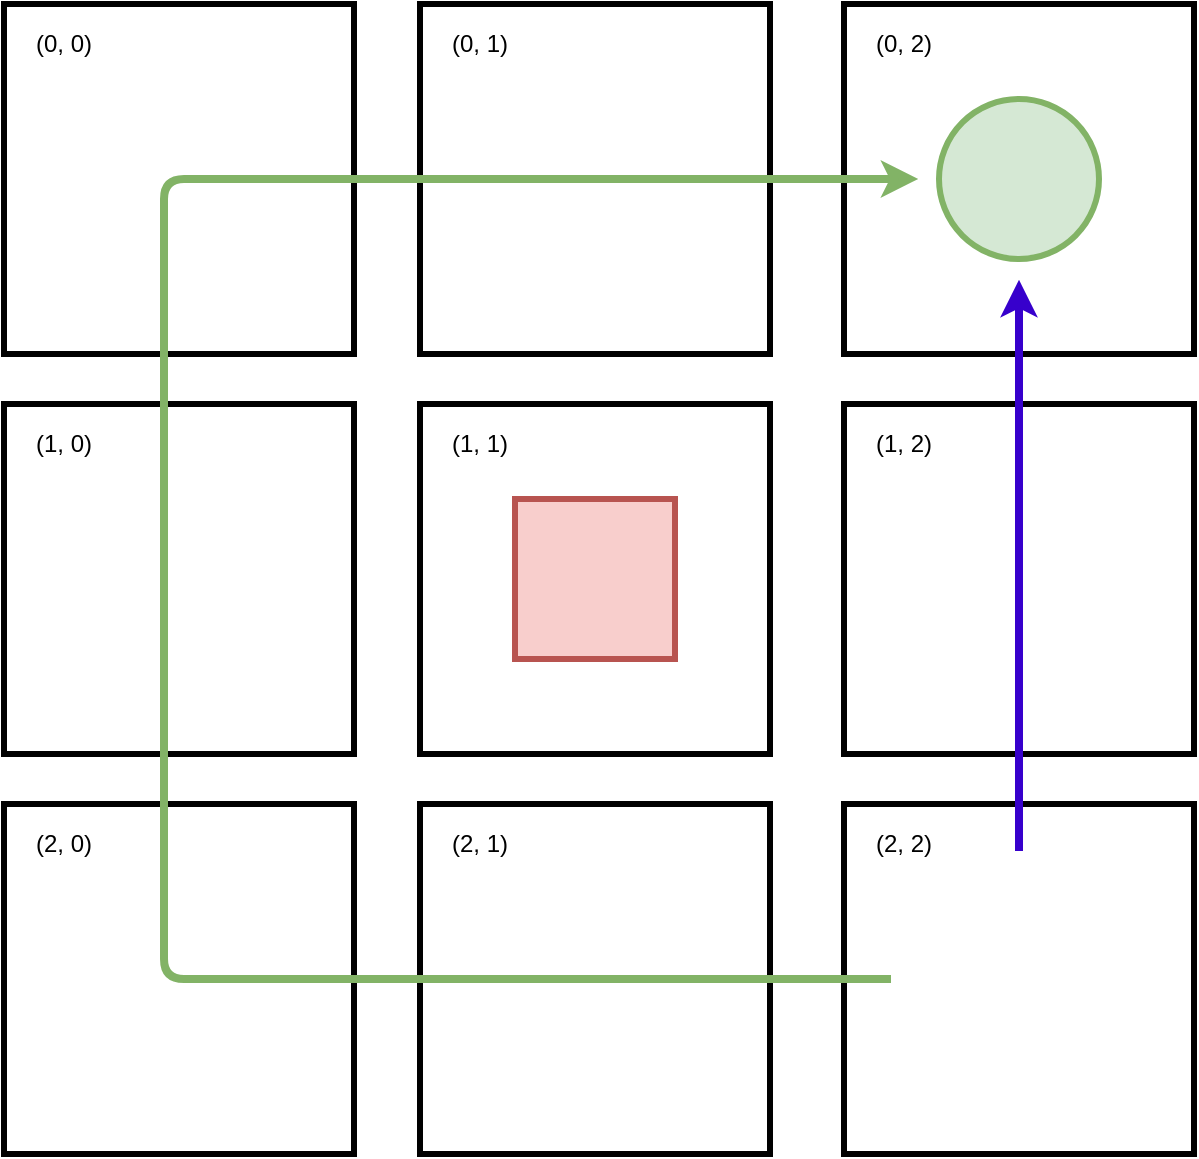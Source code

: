 <mxfile version="17.1.1" type="github">
  <diagram id="oSBv7I8WQN_I8xE74gAm" name="Page-1">
    <mxGraphModel dx="796" dy="444" grid="1" gridSize="10" guides="1" tooltips="1" connect="1" arrows="1" fold="1" page="1" pageScale="1" pageWidth="850" pageHeight="1100" math="0" shadow="0">
      <root>
        <mxCell id="0" />
        <mxCell id="1" parent="0" />
        <mxCell id="MwTU6Ee-RyGC1BdbysCh-8" value="" style="whiteSpace=wrap;html=1;aspect=fixed;strokeWidth=3;" parent="1" vertex="1">
          <mxGeometry x="338" y="720" width="175" height="175" as="geometry" />
        </mxCell>
        <mxCell id="MwTU6Ee-RyGC1BdbysCh-10" value="" style="whiteSpace=wrap;html=1;aspect=fixed;strokeWidth=3;" parent="1" vertex="1">
          <mxGeometry x="550" y="720" width="175" height="175" as="geometry" />
        </mxCell>
        <mxCell id="MwTU6Ee-RyGC1BdbysCh-11" value="" style="whiteSpace=wrap;html=1;aspect=fixed;strokeWidth=3;" parent="1" vertex="1">
          <mxGeometry x="130" y="720" width="175" height="175" as="geometry" />
        </mxCell>
        <mxCell id="MwTU6Ee-RyGC1BdbysCh-12" value="" style="whiteSpace=wrap;html=1;aspect=fixed;strokeWidth=3;" parent="1" vertex="1">
          <mxGeometry x="130" y="520" width="175" height="175" as="geometry" />
        </mxCell>
        <mxCell id="MwTU6Ee-RyGC1BdbysCh-13" value="" style="whiteSpace=wrap;html=1;aspect=fixed;strokeWidth=3;" parent="1" vertex="1">
          <mxGeometry x="338" y="520" width="175" height="175" as="geometry" />
        </mxCell>
        <mxCell id="MwTU6Ee-RyGC1BdbysCh-14" value="" style="whiteSpace=wrap;html=1;aspect=fixed;strokeWidth=3;" parent="1" vertex="1">
          <mxGeometry x="550" y="520" width="175" height="175" as="geometry" />
        </mxCell>
        <mxCell id="MwTU6Ee-RyGC1BdbysCh-15" value="" style="whiteSpace=wrap;html=1;aspect=fixed;strokeWidth=3;" parent="1" vertex="1">
          <mxGeometry x="338" y="320" width="175" height="175" as="geometry" />
        </mxCell>
        <mxCell id="MwTU6Ee-RyGC1BdbysCh-16" value="" style="whiteSpace=wrap;html=1;aspect=fixed;strokeWidth=3;" parent="1" vertex="1">
          <mxGeometry x="130" y="320" width="175" height="175" as="geometry" />
        </mxCell>
        <mxCell id="MwTU6Ee-RyGC1BdbysCh-17" value="" style="whiteSpace=wrap;html=1;aspect=fixed;strokeWidth=3;" parent="1" vertex="1">
          <mxGeometry x="550" y="320" width="175" height="175" as="geometry" />
        </mxCell>
        <mxCell id="MwTU6Ee-RyGC1BdbysCh-24" style="edgeStyle=orthogonalEdgeStyle;rounded=1;orthogonalLoop=1;jettySize=auto;html=1;exitX=0;exitY=0.5;exitDx=0;exitDy=0;fillColor=#d5e8d4;strokeColor=#82b366;strokeWidth=4;jumpStyle=none;jumpSize=5;sourcePerimeterSpacing=0;targetPerimeterSpacing=-1;entryX=0;entryY=0.5;entryDx=0;entryDy=0;" parent="1" source="MwTU6Ee-RyGC1BdbysCh-18" target="MwTU6Ee-RyGC1BdbysCh-27" edge="1">
          <mxGeometry relative="1" as="geometry">
            <mxPoint x="360" y="408" as="targetPoint" />
            <Array as="points">
              <mxPoint x="210" y="808" />
              <mxPoint x="210" y="408" />
            </Array>
          </mxGeometry>
        </mxCell>
        <mxCell id="MwTU6Ee-RyGC1BdbysCh-18" value="" style="shape=image;html=1;verticalAlign=top;verticalLabelPosition=bottom;labelBackgroundColor=#ffffff;imageAspect=0;aspect=fixed;image=https://cdn1.iconfinder.com/data/icons/unicons-line-vol-5/24/robot-128.png;strokeWidth=3;" parent="1" vertex="1">
          <mxGeometry x="573.5" y="743.5" width="128" height="128" as="geometry" />
        </mxCell>
        <mxCell id="MwTU6Ee-RyGC1BdbysCh-20" value="" style="shape=image;html=1;verticalAlign=top;verticalLabelPosition=bottom;labelBackgroundColor=#ffffff;imageAspect=0;aspect=fixed;image=https://cdn2.iconfinder.com/data/icons/nasty/60/trash_waste-128.png;strokeWidth=3;opacity=60;" parent="1" vertex="1">
          <mxGeometry x="589.25" y="559.25" width="96.5" height="96.5" as="geometry" />
        </mxCell>
        <mxCell id="MwTU6Ee-RyGC1BdbysCh-19" value="" style="ellipse;whiteSpace=wrap;html=1;aspect=fixed;strokeWidth=3;fillColor=#d5e8d4;strokeColor=#82b366;" parent="1" vertex="1">
          <mxGeometry x="597.5" y="367.5" width="80" height="80" as="geometry" />
        </mxCell>
        <mxCell id="MwTU6Ee-RyGC1BdbysCh-22" value="" style="whiteSpace=wrap;html=1;aspect=fixed;strokeWidth=3;fillColor=#f8cecc;strokeColor=#b85450;" parent="1" vertex="1">
          <mxGeometry x="385.5" y="567.5" width="80" height="80" as="geometry" />
        </mxCell>
        <mxCell id="MwTU6Ee-RyGC1BdbysCh-27" value="" style="ellipse;whiteSpace=wrap;html=1;aspect=fixed;strokeWidth=3;opacity=60;strokeColor=none;fillColor=none;" parent="1" vertex="1">
          <mxGeometry x="587.13" y="357.13" width="100.75" height="100.75" as="geometry" />
        </mxCell>
        <mxCell id="2yRlIvZrULuBHtW3QeTp-1" value="(0, 0)" style="text;html=1;strokeColor=none;fillColor=none;align=center;verticalAlign=middle;whiteSpace=wrap;rounded=0;" vertex="1" parent="1">
          <mxGeometry x="130" y="320" width="60" height="40" as="geometry" />
        </mxCell>
        <mxCell id="2yRlIvZrULuBHtW3QeTp-2" value="(0, 1)" style="text;html=1;strokeColor=none;fillColor=none;align=center;verticalAlign=middle;whiteSpace=wrap;rounded=0;" vertex="1" parent="1">
          <mxGeometry x="338" y="320" width="60" height="40" as="geometry" />
        </mxCell>
        <mxCell id="2yRlIvZrULuBHtW3QeTp-3" value="(0, 2)" style="text;html=1;strokeColor=none;fillColor=none;align=center;verticalAlign=middle;whiteSpace=wrap;rounded=0;" vertex="1" parent="1">
          <mxGeometry x="550" y="320" width="60" height="40" as="geometry" />
        </mxCell>
        <mxCell id="2yRlIvZrULuBHtW3QeTp-4" value="(1, 0)" style="text;html=1;strokeColor=none;fillColor=none;align=center;verticalAlign=middle;whiteSpace=wrap;rounded=0;" vertex="1" parent="1">
          <mxGeometry x="130" y="520" width="60" height="40" as="geometry" />
        </mxCell>
        <mxCell id="2yRlIvZrULuBHtW3QeTp-5" value="(1, 1)" style="text;html=1;strokeColor=none;fillColor=none;align=center;verticalAlign=middle;whiteSpace=wrap;rounded=0;" vertex="1" parent="1">
          <mxGeometry x="338" y="520" width="60" height="40" as="geometry" />
        </mxCell>
        <mxCell id="2yRlIvZrULuBHtW3QeTp-6" value="(1, 2)" style="text;html=1;strokeColor=none;fillColor=none;align=center;verticalAlign=middle;whiteSpace=wrap;rounded=0;" vertex="1" parent="1">
          <mxGeometry x="550" y="520" width="60" height="40" as="geometry" />
        </mxCell>
        <mxCell id="2yRlIvZrULuBHtW3QeTp-7" value="(2, 0)" style="text;html=1;strokeColor=none;fillColor=none;align=center;verticalAlign=middle;whiteSpace=wrap;rounded=0;" vertex="1" parent="1">
          <mxGeometry x="130" y="720" width="60" height="40" as="geometry" />
        </mxCell>
        <mxCell id="2yRlIvZrULuBHtW3QeTp-8" value="(2, 1)" style="text;html=1;strokeColor=none;fillColor=none;align=center;verticalAlign=middle;whiteSpace=wrap;rounded=0;" vertex="1" parent="1">
          <mxGeometry x="338" y="720" width="60" height="40" as="geometry" />
        </mxCell>
        <mxCell id="2yRlIvZrULuBHtW3QeTp-9" value="(2, 2)" style="text;html=1;strokeColor=none;fillColor=none;align=center;verticalAlign=middle;whiteSpace=wrap;rounded=0;" vertex="1" parent="1">
          <mxGeometry x="550" y="720" width="60" height="40" as="geometry" />
        </mxCell>
        <mxCell id="MwTU6Ee-RyGC1BdbysCh-29" style="edgeStyle=orthogonalEdgeStyle;rounded=1;jumpStyle=none;jumpSize=5;orthogonalLoop=1;jettySize=auto;html=1;exitX=0.5;exitY=0;exitDx=0;exitDy=0;sourcePerimeterSpacing=0;targetPerimeterSpacing=-1;strokeWidth=4;fillColor=#6a00ff;strokeColor=#3700CC;entryX=0.5;entryY=1;entryDx=0;entryDy=0;" parent="1" source="MwTU6Ee-RyGC1BdbysCh-18" target="MwTU6Ee-RyGC1BdbysCh-27" edge="1">
          <mxGeometry relative="1" as="geometry">
            <mxPoint x="638" y="450" as="targetPoint" />
          </mxGeometry>
        </mxCell>
      </root>
    </mxGraphModel>
  </diagram>
</mxfile>
